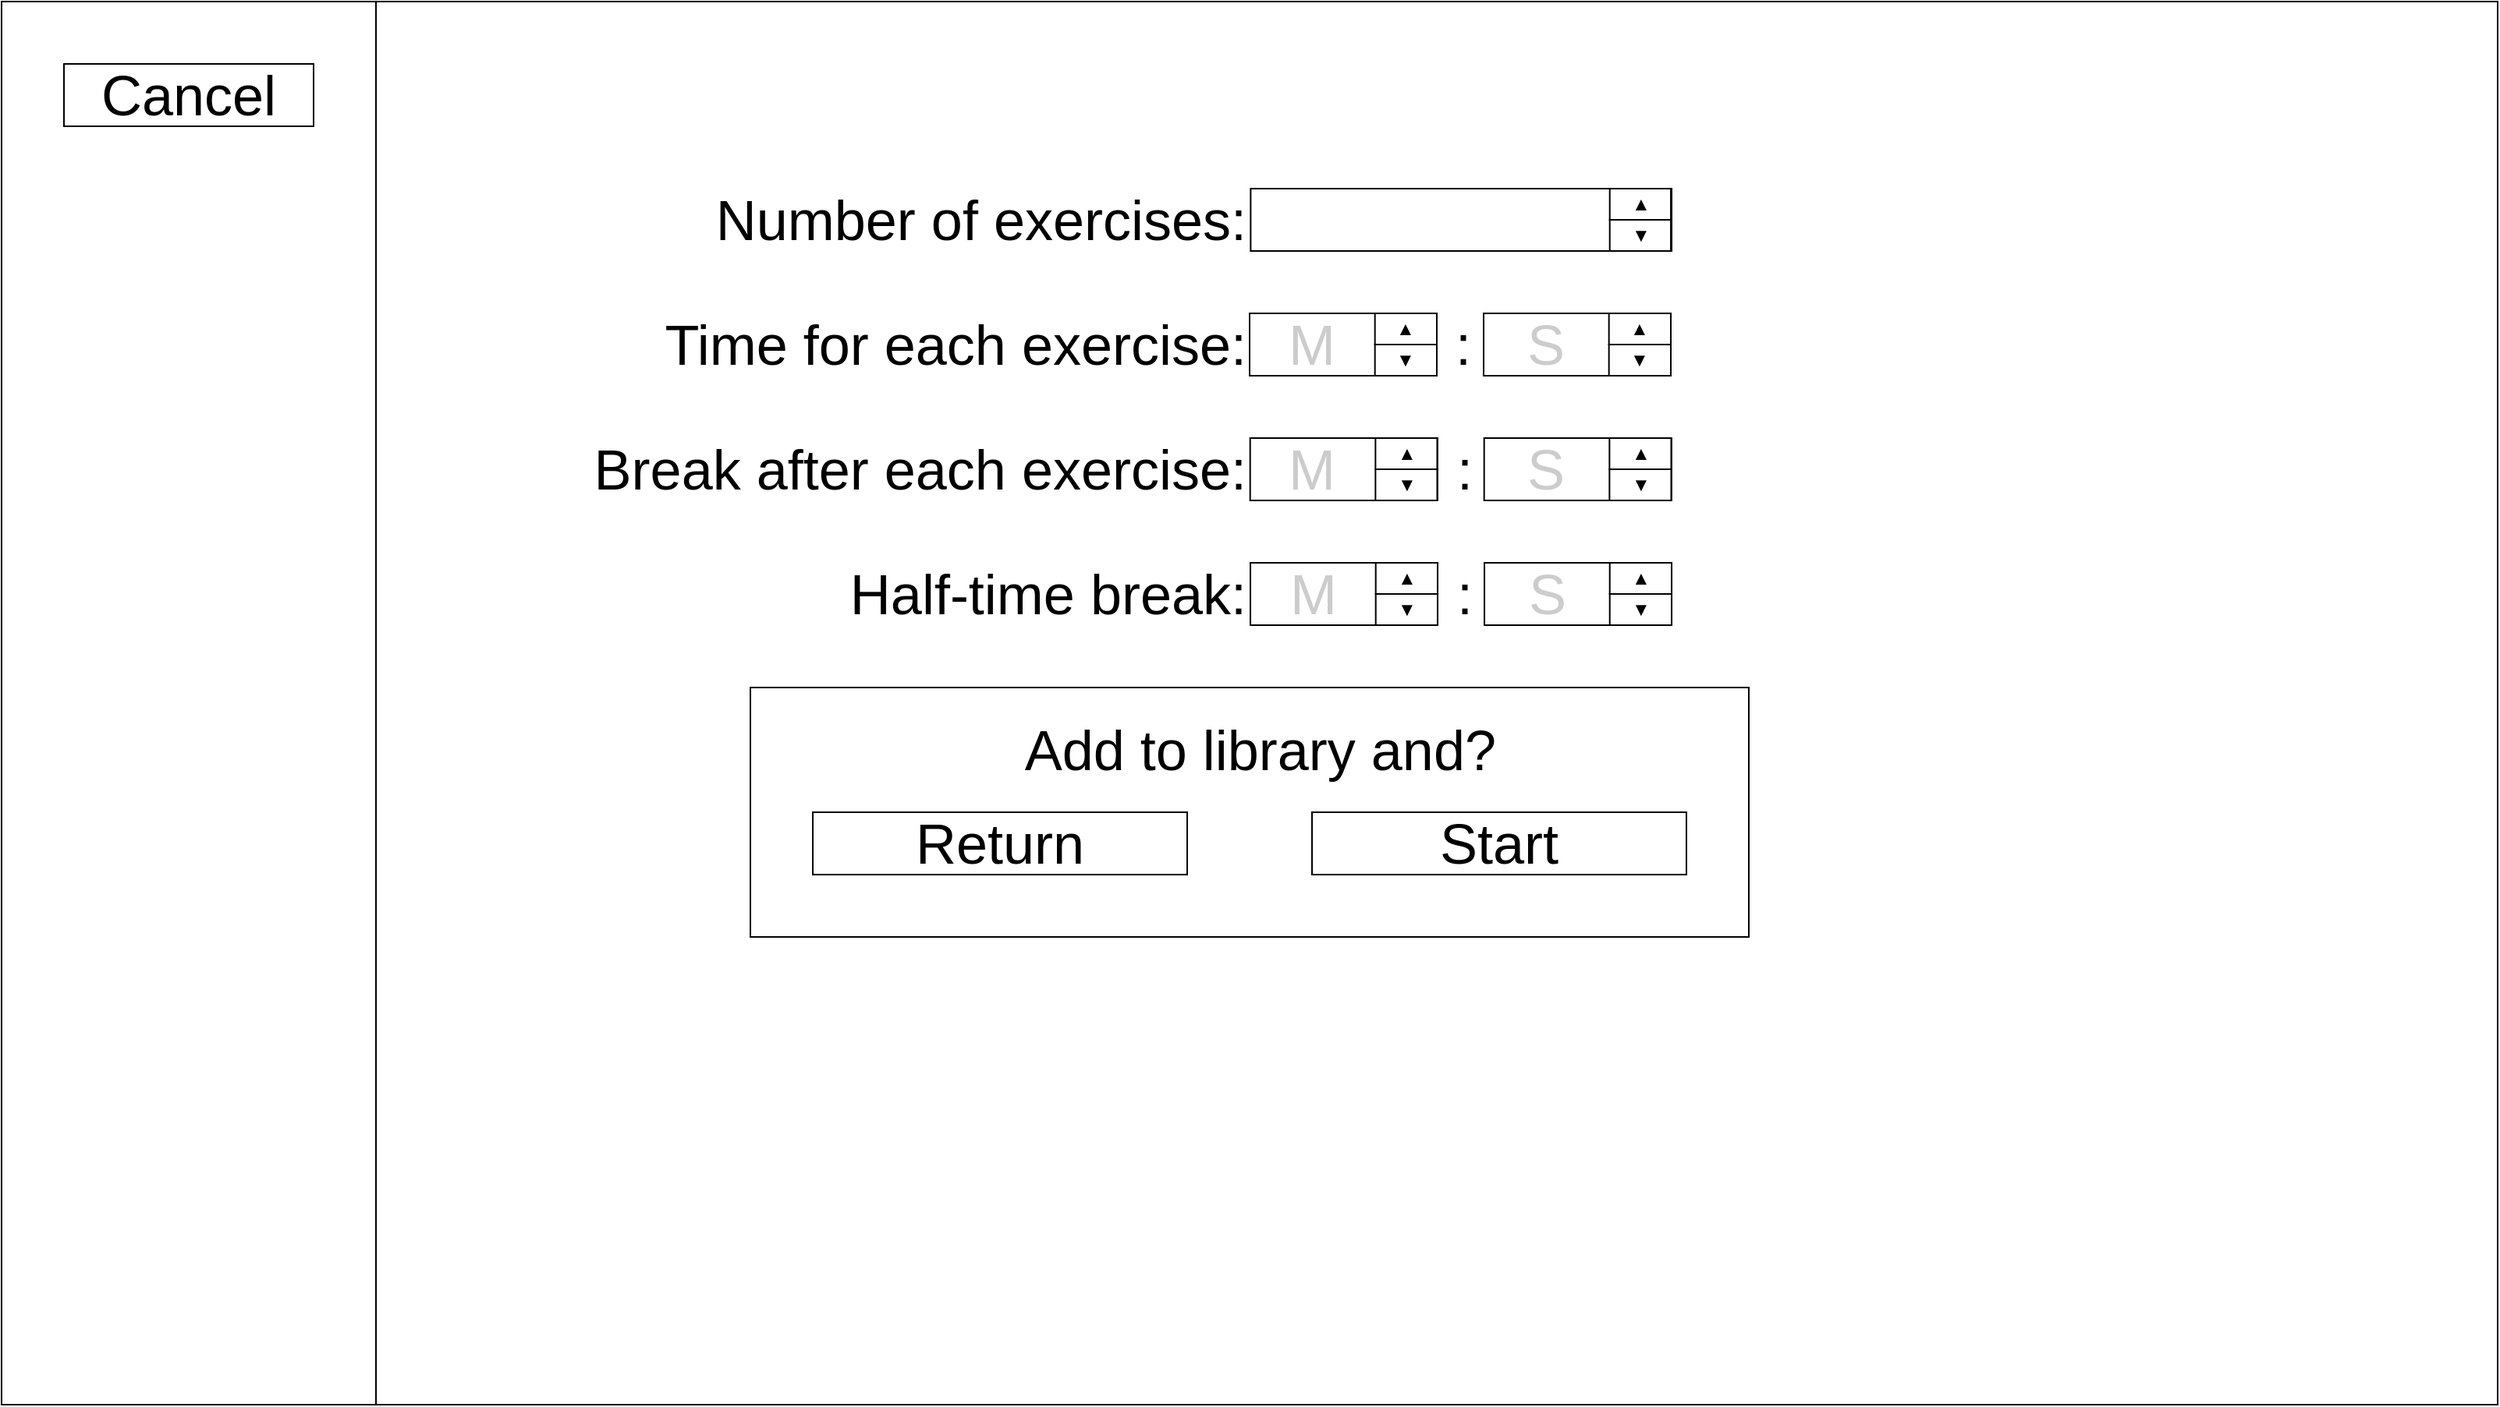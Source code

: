 <mxfile version="14.4.3" type="device"><diagram id="LTIsf7tscdhf5xhw3nf2" name="Page-1"><mxGraphModel dx="1896" dy="1096" grid="1" gridSize="10" guides="1" tooltips="1" connect="1" arrows="1" fold="1" page="1" pageScale="1" pageWidth="1600" pageHeight="900" math="0" shadow="0"><root><mxCell id="0"/><mxCell id="1" parent="0"/><mxCell id="9qWK8nIVsUCykp0ucTxx-1" value="" style="group;align=center;" parent="1" vertex="1" connectable="0"><mxGeometry x="1" width="1600" height="900" as="geometry"/></mxCell><mxCell id="v4d_jyJyZY0s3SCcVFnm-1" value="" style="rounded=0;whiteSpace=wrap;html=1;fillColor=none;" parent="9qWK8nIVsUCykp0ucTxx-1" vertex="1"><mxGeometry width="1600" height="900" as="geometry"/></mxCell><mxCell id="FIOFEnugi90FG8AUyEdk-90" value="" style="rounded=0;whiteSpace=wrap;html=1;fillColor=none;" vertex="1" parent="9qWK8nIVsUCykp0ucTxx-1"><mxGeometry x="480" y="440" width="640" height="160" as="geometry"/></mxCell><mxCell id="v4d_jyJyZY0s3SCcVFnm-3" value="" style="rounded=0;whiteSpace=wrap;html=1;fillColor=none;" parent="9qWK8nIVsUCykp0ucTxx-1" vertex="1"><mxGeometry width="240" height="900" as="geometry"/></mxCell><mxCell id="v4d_jyJyZY0s3SCcVFnm-4" value="&lt;font style=&quot;font-size: 36px&quot;&gt;Cancel&lt;/font&gt;" style="rounded=0;whiteSpace=wrap;html=1;fillColor=none;" parent="9qWK8nIVsUCykp0ucTxx-1" vertex="1"><mxGeometry x="40" y="40" width="160" height="40" as="geometry"/></mxCell><mxCell id="v4d_jyJyZY0s3SCcVFnm-6" value="&lt;font style=&quot;font-size: 36px&quot;&gt;Number of exercises:&lt;/font&gt;" style="text;html=1;strokeColor=none;fillColor=none;align=right;verticalAlign=middle;whiteSpace=wrap;rounded=0;" parent="9qWK8nIVsUCykp0ucTxx-1" vertex="1"><mxGeometry x="400" y="120" width="400.33" height="40" as="geometry"/></mxCell><mxCell id="v4d_jyJyZY0s3SCcVFnm-8" value="&lt;span style=&quot;font-size: 36px&quot;&gt;Time for each exercise:&lt;/span&gt;" style="text;html=1;strokeColor=none;fillColor=none;align=right;verticalAlign=middle;whiteSpace=wrap;rounded=0;" parent="9qWK8nIVsUCykp0ucTxx-1" vertex="1"><mxGeometry x="400" y="200" width="400.33" height="40" as="geometry"/></mxCell><mxCell id="v4d_jyJyZY0s3SCcVFnm-10" value="&lt;span style=&quot;font-size: 36px&quot;&gt;Break after each exercise:&lt;/span&gt;" style="text;html=1;strokeColor=none;fillColor=none;align=right;verticalAlign=middle;whiteSpace=wrap;rounded=0;" parent="9qWK8nIVsUCykp0ucTxx-1" vertex="1"><mxGeometry x="360" y="280" width="440.32" height="40" as="geometry"/></mxCell><mxCell id="v4d_jyJyZY0s3SCcVFnm-12" value="&lt;span style=&quot;font-size: 36px&quot;&gt;Half-time break:&lt;/span&gt;" style="text;html=1;strokeColor=none;fillColor=none;align=right;verticalAlign=middle;whiteSpace=wrap;rounded=0;" parent="9qWK8nIVsUCykp0ucTxx-1" vertex="1"><mxGeometry x="400" y="360" width="400.34" height="40" as="geometry"/></mxCell><mxCell id="v4d_jyJyZY0s3SCcVFnm-15" value="&lt;font style=&quot;font-size: 36px&quot;&gt;Return&lt;/font&gt;" style="rounded=0;whiteSpace=wrap;html=1;fillColor=none;" parent="9qWK8nIVsUCykp0ucTxx-1" vertex="1"><mxGeometry x="520" y="520" width="240" height="40" as="geometry"/></mxCell><mxCell id="v4d_jyJyZY0s3SCcVFnm-16" value="&lt;font style=&quot;font-size: 36px&quot;&gt;Start&lt;/font&gt;" style="rounded=0;whiteSpace=wrap;html=1;fillColor=none;" parent="9qWK8nIVsUCykp0ucTxx-1" vertex="1"><mxGeometry x="840" y="520" width="240" height="40" as="geometry"/></mxCell><mxCell id="FIOFEnugi90FG8AUyEdk-1" value="&lt;span style=&quot;font-size: 36px&quot;&gt;&amp;nbsp;:&lt;/span&gt;" style="text;html=1;strokeColor=none;fillColor=none;align=left;verticalAlign=middle;whiteSpace=wrap;rounded=0;" vertex="1" parent="9qWK8nIVsUCykp0ucTxx-1"><mxGeometry x="920.34" y="200" width="29.66" height="40" as="geometry"/></mxCell><mxCell id="FIOFEnugi90FG8AUyEdk-12" style="edgeStyle=orthogonalEdgeStyle;rounded=0;orthogonalLoop=1;jettySize=auto;html=1;exitX=0.5;exitY=1;exitDx=0;exitDy=0;" edge="1" parent="9qWK8nIVsUCykp0ucTxx-1"><mxGeometry relative="1" as="geometry"><mxPoint x="1020" y="240" as="sourcePoint"/><mxPoint x="1020" y="240" as="targetPoint"/></mxGeometry></mxCell><mxCell id="FIOFEnugi90FG8AUyEdk-19" value="" style="group" vertex="1" connectable="0" parent="9qWK8nIVsUCykp0ucTxx-1"><mxGeometry x="800" y="200" width="120" height="40" as="geometry"/></mxCell><mxCell id="v4d_jyJyZY0s3SCcVFnm-7" value="&lt;font style=&quot;font-size: 36px&quot; color=&quot;#cccccc&quot;&gt;M&amp;nbsp; &amp;nbsp;&amp;nbsp;&lt;/font&gt;" style="rounded=0;whiteSpace=wrap;html=1;fillColor=none;align=center;" parent="FIOFEnugi90FG8AUyEdk-19" vertex="1"><mxGeometry width="120" height="40" as="geometry"/></mxCell><mxCell id="FIOFEnugi90FG8AUyEdk-13" value="▲" style="rounded=0;whiteSpace=wrap;html=1;fillColor=none;" vertex="1" parent="FIOFEnugi90FG8AUyEdk-19"><mxGeometry x="80.34" width="39.66" height="20" as="geometry"/></mxCell><mxCell id="FIOFEnugi90FG8AUyEdk-14" value="▼" style="rounded=0;whiteSpace=wrap;html=1;fillColor=none;" vertex="1" parent="FIOFEnugi90FG8AUyEdk-19"><mxGeometry x="80.34" y="20" width="39.66" height="20" as="geometry"/></mxCell><mxCell id="FIOFEnugi90FG8AUyEdk-20" value="" style="group" vertex="1" connectable="0" parent="9qWK8nIVsUCykp0ucTxx-1"><mxGeometry x="950" y="200" width="120" height="40" as="geometry"/></mxCell><mxCell id="FIOFEnugi90FG8AUyEdk-21" value="&lt;font style=&quot;font-size: 36px&quot; color=&quot;#cccccc&quot;&gt;S&amp;nbsp; &amp;nbsp;&amp;nbsp;&lt;/font&gt;" style="rounded=0;whiteSpace=wrap;html=1;fillColor=none;" vertex="1" parent="FIOFEnugi90FG8AUyEdk-20"><mxGeometry width="120" height="40" as="geometry"/></mxCell><mxCell id="FIOFEnugi90FG8AUyEdk-22" value="▲" style="rounded=0;whiteSpace=wrap;html=1;fillColor=none;" vertex="1" parent="FIOFEnugi90FG8AUyEdk-20"><mxGeometry x="80.34" width="39.66" height="20" as="geometry"/></mxCell><mxCell id="FIOFEnugi90FG8AUyEdk-23" value="▼" style="rounded=0;whiteSpace=wrap;html=1;fillColor=none;" vertex="1" parent="FIOFEnugi90FG8AUyEdk-20"><mxGeometry x="80.34" y="20" width="39.66" height="20" as="geometry"/></mxCell><mxCell id="FIOFEnugi90FG8AUyEdk-24" value="&lt;span style=&quot;font-size: 36px&quot;&gt;&amp;nbsp;:&lt;/span&gt;" style="text;html=1;strokeColor=none;fillColor=none;align=left;verticalAlign=middle;whiteSpace=wrap;rounded=0;" vertex="1" parent="9qWK8nIVsUCykp0ucTxx-1"><mxGeometry x="920.68" y="280" width="29.66" height="40" as="geometry"/></mxCell><mxCell id="FIOFEnugi90FG8AUyEdk-25" value="" style="group" vertex="1" connectable="0" parent="9qWK8nIVsUCykp0ucTxx-1"><mxGeometry x="800.34" y="280" width="120" height="40" as="geometry"/></mxCell><mxCell id="FIOFEnugi90FG8AUyEdk-26" value="&lt;font style=&quot;font-size: 36px&quot; color=&quot;#cccccc&quot;&gt;M&amp;nbsp; &amp;nbsp;&amp;nbsp;&lt;/font&gt;" style="rounded=0;whiteSpace=wrap;html=1;fillColor=none;align=center;" vertex="1" parent="FIOFEnugi90FG8AUyEdk-25"><mxGeometry width="120" height="40" as="geometry"/></mxCell><mxCell id="FIOFEnugi90FG8AUyEdk-27" value="▲" style="rounded=0;whiteSpace=wrap;html=1;fillColor=none;" vertex="1" parent="FIOFEnugi90FG8AUyEdk-25"><mxGeometry x="80.34" width="39.66" height="20" as="geometry"/></mxCell><mxCell id="FIOFEnugi90FG8AUyEdk-28" value="▼" style="rounded=0;whiteSpace=wrap;html=1;fillColor=none;" vertex="1" parent="FIOFEnugi90FG8AUyEdk-25"><mxGeometry x="80.34" y="20" width="39.66" height="20" as="geometry"/></mxCell><mxCell id="FIOFEnugi90FG8AUyEdk-29" value="" style="group" vertex="1" connectable="0" parent="9qWK8nIVsUCykp0ucTxx-1"><mxGeometry x="950.34" y="280" width="120" height="40" as="geometry"/></mxCell><mxCell id="FIOFEnugi90FG8AUyEdk-30" value="&lt;font style=&quot;font-size: 36px&quot; color=&quot;#cccccc&quot;&gt;S&amp;nbsp; &amp;nbsp;&amp;nbsp;&lt;/font&gt;" style="rounded=0;whiteSpace=wrap;html=1;fillColor=none;" vertex="1" parent="FIOFEnugi90FG8AUyEdk-29"><mxGeometry width="120" height="40" as="geometry"/></mxCell><mxCell id="FIOFEnugi90FG8AUyEdk-31" value="▲" style="rounded=0;whiteSpace=wrap;html=1;fillColor=none;" vertex="1" parent="FIOFEnugi90FG8AUyEdk-29"><mxGeometry x="80.34" width="39.66" height="20" as="geometry"/></mxCell><mxCell id="FIOFEnugi90FG8AUyEdk-32" value="▼" style="rounded=0;whiteSpace=wrap;html=1;fillColor=none;" vertex="1" parent="FIOFEnugi90FG8AUyEdk-29"><mxGeometry x="80.34" y="20" width="39.66" height="20" as="geometry"/></mxCell><mxCell id="FIOFEnugi90FG8AUyEdk-33" value="&lt;span style=&quot;font-size: 36px&quot;&gt;&amp;nbsp;:&lt;/span&gt;" style="text;html=1;strokeColor=none;fillColor=none;align=left;verticalAlign=middle;whiteSpace=wrap;rounded=0;" vertex="1" parent="9qWK8nIVsUCykp0ucTxx-1"><mxGeometry x="920.85" y="360" width="29.66" height="40" as="geometry"/></mxCell><mxCell id="FIOFEnugi90FG8AUyEdk-34" value="" style="group" vertex="1" connectable="0" parent="9qWK8nIVsUCykp0ucTxx-1"><mxGeometry x="800.51" y="360" width="120" height="40" as="geometry"/></mxCell><mxCell id="FIOFEnugi90FG8AUyEdk-35" value="&lt;font style=&quot;font-size: 36px&quot; color=&quot;#cccccc&quot;&gt;M&amp;nbsp; &amp;nbsp;&amp;nbsp;&lt;/font&gt;" style="rounded=0;whiteSpace=wrap;html=1;fillColor=none;align=center;" vertex="1" parent="FIOFEnugi90FG8AUyEdk-34"><mxGeometry width="120" height="40" as="geometry"/></mxCell><mxCell id="FIOFEnugi90FG8AUyEdk-36" value="▲" style="rounded=0;whiteSpace=wrap;html=1;fillColor=none;" vertex="1" parent="FIOFEnugi90FG8AUyEdk-34"><mxGeometry x="80.34" width="39.66" height="20" as="geometry"/></mxCell><mxCell id="FIOFEnugi90FG8AUyEdk-37" value="▼" style="rounded=0;whiteSpace=wrap;html=1;fillColor=none;" vertex="1" parent="FIOFEnugi90FG8AUyEdk-34"><mxGeometry x="80.34" y="20" width="39.66" height="20" as="geometry"/></mxCell><mxCell id="FIOFEnugi90FG8AUyEdk-38" value="" style="group" vertex="1" connectable="0" parent="9qWK8nIVsUCykp0ucTxx-1"><mxGeometry x="950.51" y="360" width="120" height="40" as="geometry"/></mxCell><mxCell id="FIOFEnugi90FG8AUyEdk-39" value="&lt;font style=&quot;font-size: 36px&quot; color=&quot;#cccccc&quot;&gt;S&amp;nbsp; &amp;nbsp;&amp;nbsp;&lt;/font&gt;" style="rounded=0;whiteSpace=wrap;html=1;fillColor=none;" vertex="1" parent="FIOFEnugi90FG8AUyEdk-38"><mxGeometry width="120" height="40" as="geometry"/></mxCell><mxCell id="FIOFEnugi90FG8AUyEdk-40" value="▲" style="rounded=0;whiteSpace=wrap;html=1;fillColor=none;" vertex="1" parent="FIOFEnugi90FG8AUyEdk-38"><mxGeometry x="80.34" width="39.66" height="20" as="geometry"/></mxCell><mxCell id="FIOFEnugi90FG8AUyEdk-41" value="▼" style="rounded=0;whiteSpace=wrap;html=1;fillColor=none;" vertex="1" parent="FIOFEnugi90FG8AUyEdk-38"><mxGeometry x="80.34" y="20" width="39.66" height="20" as="geometry"/></mxCell><mxCell id="FIOFEnugi90FG8AUyEdk-42" value="" style="rounded=0;whiteSpace=wrap;html=1;fillColor=none;align=center;" vertex="1" parent="9qWK8nIVsUCykp0ucTxx-1"><mxGeometry x="800.68" y="120" width="269.32" height="40" as="geometry"/></mxCell><mxCell id="FIOFEnugi90FG8AUyEdk-44" value="▲" style="rounded=0;whiteSpace=wrap;html=1;fillColor=none;" vertex="1" parent="9qWK8nIVsUCykp0ucTxx-1"><mxGeometry x="1030.85" y="120" width="39.66" height="20" as="geometry"/></mxCell><mxCell id="FIOFEnugi90FG8AUyEdk-45" value="▼" style="rounded=0;whiteSpace=wrap;html=1;fillColor=none;" vertex="1" parent="9qWK8nIVsUCykp0ucTxx-1"><mxGeometry x="1030.85" y="140" width="39.66" height="20" as="geometry"/></mxCell><mxCell id="FIOFEnugi90FG8AUyEdk-46" value="&lt;span style=&quot;font-size: 36px&quot;&gt;Add to library and?&lt;/span&gt;" style="text;html=1;strokeColor=none;fillColor=none;align=right;verticalAlign=middle;whiteSpace=wrap;rounded=0;" vertex="1" parent="9qWK8nIVsUCykp0ucTxx-1"><mxGeometry x="640" y="460" width="320" height="40" as="geometry"/></mxCell></root></mxGraphModel></diagram></mxfile>